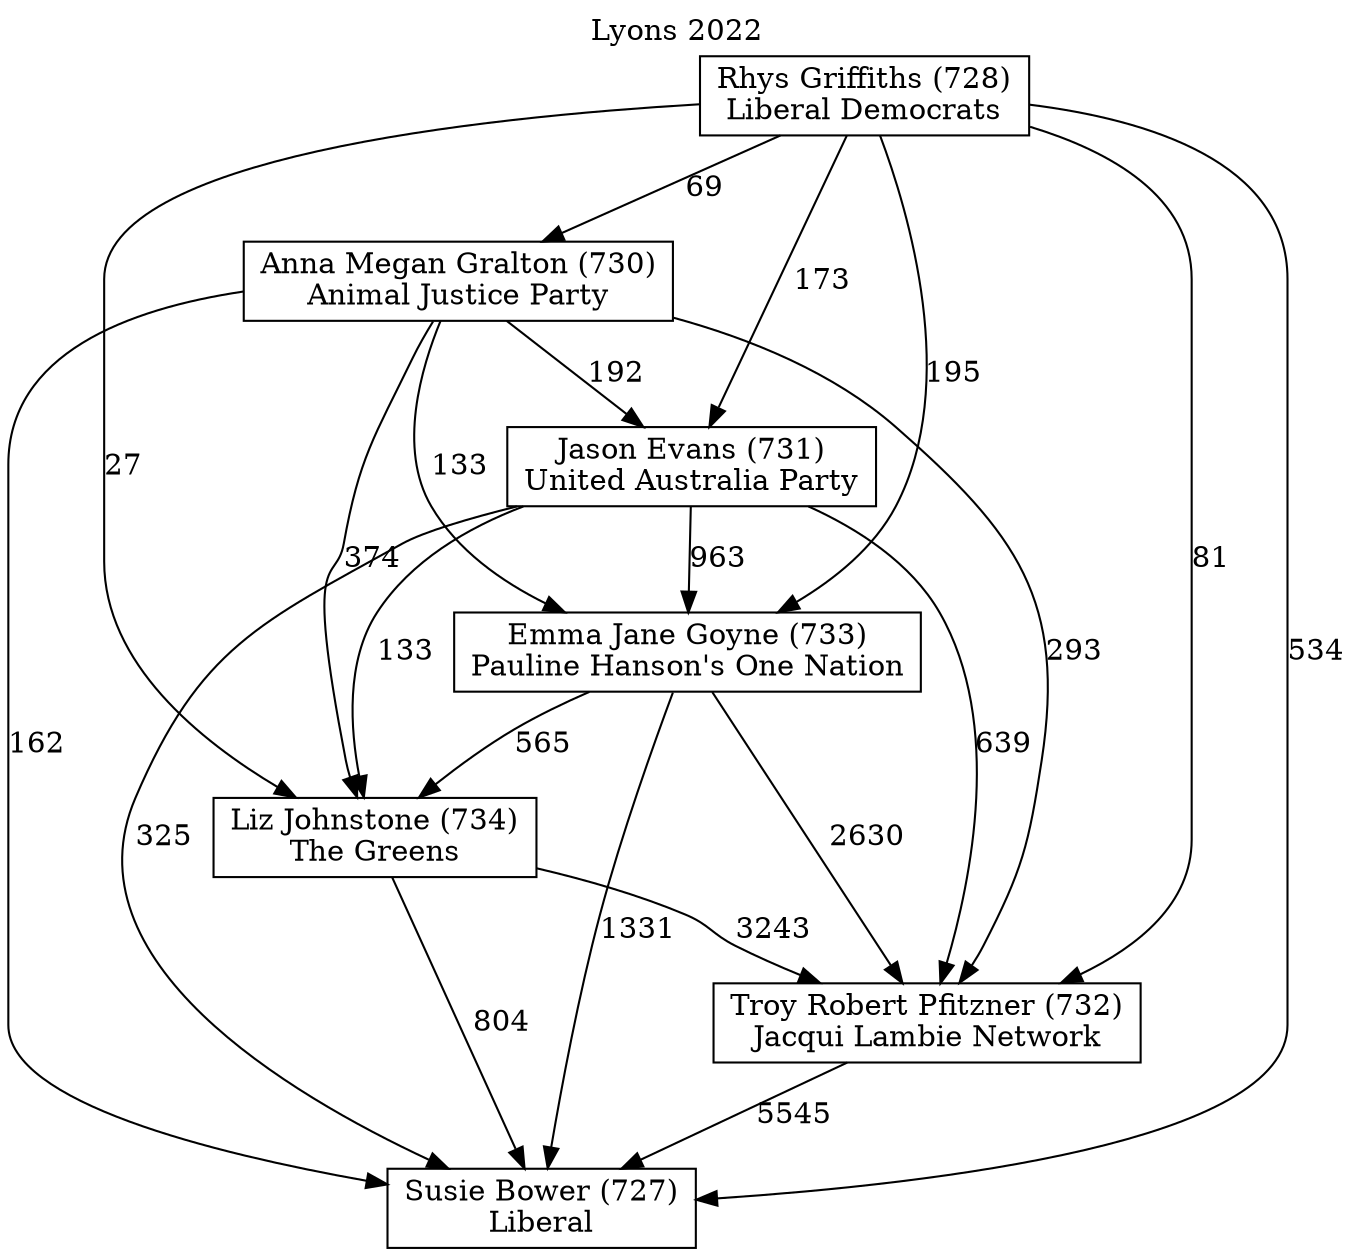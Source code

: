// House preference flow
digraph "Susie Bower (727)_Lyons_2022" {
	graph [label="Lyons 2022" labelloc=t mclimit=10]
	node [shape=box]
	"Jason Evans (731)" [label="Jason Evans (731)
United Australia Party"]
	"Liz Johnstone (734)" [label="Liz Johnstone (734)
The Greens"]
	"Rhys Griffiths (728)" [label="Rhys Griffiths (728)
Liberal Democrats"]
	"Susie Bower (727)" [label="Susie Bower (727)
Liberal"]
	"Emma Jane Goyne (733)" [label="Emma Jane Goyne (733)
Pauline Hanson's One Nation"]
	"Troy Robert Pfitzner (732)" [label="Troy Robert Pfitzner (732)
Jacqui Lambie Network"]
	"Anna Megan Gralton (730)" [label="Anna Megan Gralton (730)
Animal Justice Party"]
	"Emma Jane Goyne (733)" -> "Susie Bower (727)" [label=1331]
	"Anna Megan Gralton (730)" -> "Emma Jane Goyne (733)" [label=133]
	"Anna Megan Gralton (730)" -> "Liz Johnstone (734)" [label=374]
	"Rhys Griffiths (728)" -> "Anna Megan Gralton (730)" [label=69]
	"Rhys Griffiths (728)" -> "Susie Bower (727)" [label=534]
	"Liz Johnstone (734)" -> "Troy Robert Pfitzner (732)" [label=3243]
	"Emma Jane Goyne (733)" -> "Liz Johnstone (734)" [label=565]
	"Rhys Griffiths (728)" -> "Jason Evans (731)" [label=173]
	"Jason Evans (731)" -> "Troy Robert Pfitzner (732)" [label=639]
	"Jason Evans (731)" -> "Liz Johnstone (734)" [label=133]
	"Anna Megan Gralton (730)" -> "Susie Bower (727)" [label=162]
	"Liz Johnstone (734)" -> "Susie Bower (727)" [label=804]
	"Rhys Griffiths (728)" -> "Emma Jane Goyne (733)" [label=195]
	"Anna Megan Gralton (730)" -> "Jason Evans (731)" [label=192]
	"Jason Evans (731)" -> "Susie Bower (727)" [label=325]
	"Rhys Griffiths (728)" -> "Liz Johnstone (734)" [label=27]
	"Anna Megan Gralton (730)" -> "Troy Robert Pfitzner (732)" [label=293]
	"Jason Evans (731)" -> "Emma Jane Goyne (733)" [label=963]
	"Troy Robert Pfitzner (732)" -> "Susie Bower (727)" [label=5545]
	"Emma Jane Goyne (733)" -> "Troy Robert Pfitzner (732)" [label=2630]
	"Rhys Griffiths (728)" -> "Troy Robert Pfitzner (732)" [label=81]
}
